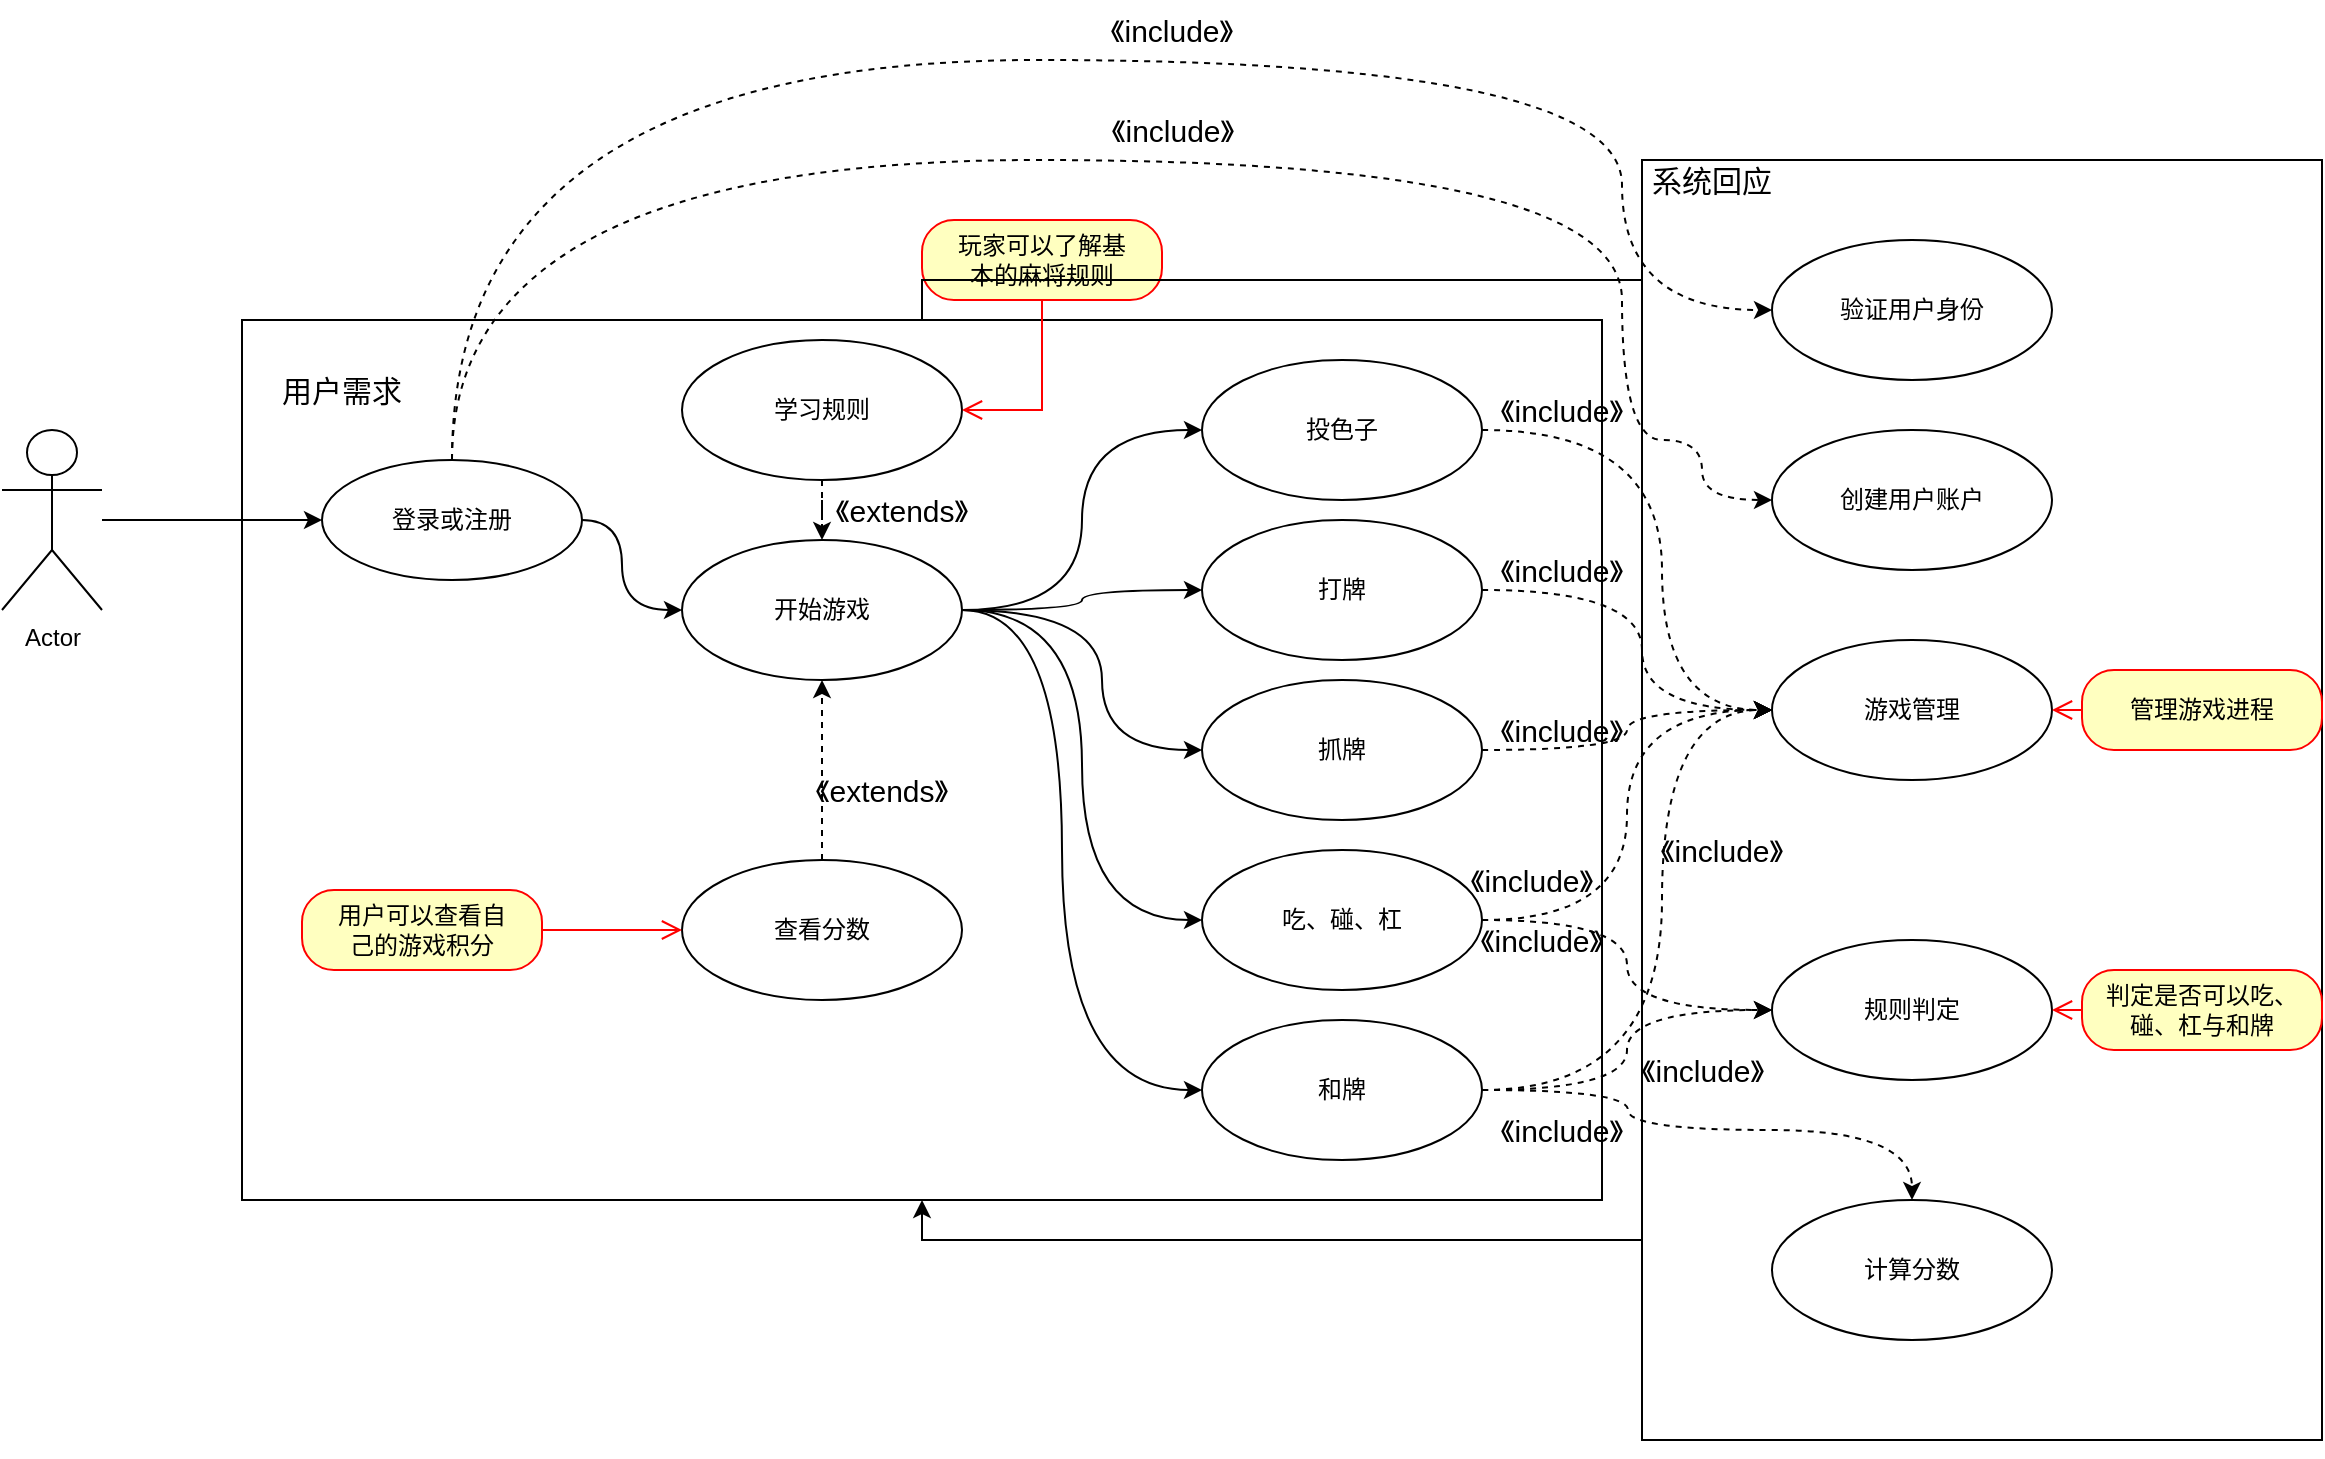 <mxfile version="24.2.2" type="device">
  <diagram id="C5RBs43oDa-KdzZeNtuy" name="Page-1">
    <mxGraphModel dx="1434" dy="1941" grid="1" gridSize="10" guides="1" tooltips="1" connect="1" arrows="1" fold="1" page="1" pageScale="1" pageWidth="827" pageHeight="1169" math="0" shadow="0">
      <root>
        <mxCell id="WIyWlLk6GJQsqaUBKTNV-0" />
        <mxCell id="WIyWlLk6GJQsqaUBKTNV-1" parent="WIyWlLk6GJQsqaUBKTNV-0" />
        <mxCell id="fhi0YSJTu7YHmnWeW9PM-34" value="" style="rounded=0;whiteSpace=wrap;html=1;" vertex="1" parent="WIyWlLk6GJQsqaUBKTNV-1">
          <mxGeometry x="850" y="-20" width="340" height="640" as="geometry" />
        </mxCell>
        <mxCell id="fhi0YSJTu7YHmnWeW9PM-11" value="" style="rounded=0;whiteSpace=wrap;html=1;" vertex="1" parent="WIyWlLk6GJQsqaUBKTNV-1">
          <mxGeometry x="150" y="60" width="680" height="440" as="geometry" />
        </mxCell>
        <mxCell id="fhi0YSJTu7YHmnWeW9PM-4" value="" style="edgeStyle=orthogonalEdgeStyle;rounded=0;orthogonalLoop=1;jettySize=auto;html=1;" edge="1" parent="WIyWlLk6GJQsqaUBKTNV-1" source="fhi0YSJTu7YHmnWeW9PM-0" target="fhi0YSJTu7YHmnWeW9PM-1">
          <mxGeometry relative="1" as="geometry" />
        </mxCell>
        <mxCell id="fhi0YSJTu7YHmnWeW9PM-0" value="Actor" style="shape=umlActor;verticalLabelPosition=bottom;verticalAlign=top;html=1;" vertex="1" parent="WIyWlLk6GJQsqaUBKTNV-1">
          <mxGeometry x="30" y="115" width="50" height="90" as="geometry" />
        </mxCell>
        <mxCell id="fhi0YSJTu7YHmnWeW9PM-10" style="edgeStyle=orthogonalEdgeStyle;rounded=0;orthogonalLoop=1;jettySize=auto;html=1;entryX=0;entryY=0.5;entryDx=0;entryDy=0;curved=1;" edge="1" parent="WIyWlLk6GJQsqaUBKTNV-1" source="fhi0YSJTu7YHmnWeW9PM-1" target="fhi0YSJTu7YHmnWeW9PM-8">
          <mxGeometry relative="1" as="geometry">
            <Array as="points">
              <mxPoint x="340" y="160" />
              <mxPoint x="340" y="205" />
            </Array>
          </mxGeometry>
        </mxCell>
        <mxCell id="fhi0YSJTu7YHmnWeW9PM-37" style="edgeStyle=orthogonalEdgeStyle;rounded=0;orthogonalLoop=1;jettySize=auto;html=1;entryX=0;entryY=0.5;entryDx=0;entryDy=0;exitX=0.5;exitY=0;exitDx=0;exitDy=0;dashed=1;curved=1;" edge="1" parent="WIyWlLk6GJQsqaUBKTNV-1" source="fhi0YSJTu7YHmnWeW9PM-1" target="fhi0YSJTu7YHmnWeW9PM-36">
          <mxGeometry relative="1" as="geometry">
            <Array as="points">
              <mxPoint x="255" y="-70" />
              <mxPoint x="840" y="-70" />
              <mxPoint x="840" y="55" />
            </Array>
          </mxGeometry>
        </mxCell>
        <mxCell id="fhi0YSJTu7YHmnWeW9PM-40" style="edgeStyle=orthogonalEdgeStyle;rounded=0;orthogonalLoop=1;jettySize=auto;html=1;entryX=0;entryY=0.5;entryDx=0;entryDy=0;curved=1;dashed=1;" edge="1" parent="WIyWlLk6GJQsqaUBKTNV-1" source="fhi0YSJTu7YHmnWeW9PM-1" target="fhi0YSJTu7YHmnWeW9PM-39">
          <mxGeometry relative="1" as="geometry">
            <Array as="points">
              <mxPoint x="255" y="-20" />
              <mxPoint x="840" y="-20" />
              <mxPoint x="840" y="120" />
              <mxPoint x="880" y="120" />
              <mxPoint x="880" y="150" />
            </Array>
          </mxGeometry>
        </mxCell>
        <mxCell id="fhi0YSJTu7YHmnWeW9PM-1" value="登录或注册" style="ellipse;whiteSpace=wrap;html=1;" vertex="1" parent="WIyWlLk6GJQsqaUBKTNV-1">
          <mxGeometry x="190" y="130" width="130" height="60" as="geometry" />
        </mxCell>
        <mxCell id="fhi0YSJTu7YHmnWeW9PM-76" value="" style="edgeStyle=orthogonalEdgeStyle;rounded=0;orthogonalLoop=1;jettySize=auto;html=1;dashed=1;" edge="1" parent="WIyWlLk6GJQsqaUBKTNV-1" source="fhi0YSJTu7YHmnWeW9PM-5" target="fhi0YSJTu7YHmnWeW9PM-8">
          <mxGeometry relative="1" as="geometry" />
        </mxCell>
        <mxCell id="fhi0YSJTu7YHmnWeW9PM-5" value="学习规则" style="ellipse;whiteSpace=wrap;html=1;" vertex="1" parent="WIyWlLk6GJQsqaUBKTNV-1">
          <mxGeometry x="370" y="70" width="140" height="70" as="geometry" />
        </mxCell>
        <mxCell id="fhi0YSJTu7YHmnWeW9PM-15" style="edgeStyle=orthogonalEdgeStyle;rounded=0;orthogonalLoop=1;jettySize=auto;html=1;entryX=0;entryY=0.5;entryDx=0;entryDy=0;curved=1;" edge="1" parent="WIyWlLk6GJQsqaUBKTNV-1" source="fhi0YSJTu7YHmnWeW9PM-8" target="fhi0YSJTu7YHmnWeW9PM-14">
          <mxGeometry relative="1" as="geometry" />
        </mxCell>
        <mxCell id="fhi0YSJTu7YHmnWeW9PM-17" style="edgeStyle=orthogonalEdgeStyle;rounded=0;orthogonalLoop=1;jettySize=auto;html=1;curved=1;" edge="1" parent="WIyWlLk6GJQsqaUBKTNV-1" source="fhi0YSJTu7YHmnWeW9PM-8" target="fhi0YSJTu7YHmnWeW9PM-16">
          <mxGeometry relative="1" as="geometry">
            <Array as="points">
              <mxPoint x="570" y="205" />
              <mxPoint x="570" y="195" />
            </Array>
          </mxGeometry>
        </mxCell>
        <mxCell id="fhi0YSJTu7YHmnWeW9PM-29" style="edgeStyle=orthogonalEdgeStyle;rounded=0;orthogonalLoop=1;jettySize=auto;html=1;entryX=0;entryY=0.5;entryDx=0;entryDy=0;curved=1;" edge="1" parent="WIyWlLk6GJQsqaUBKTNV-1" source="fhi0YSJTu7YHmnWeW9PM-8" target="fhi0YSJTu7YHmnWeW9PM-20">
          <mxGeometry relative="1" as="geometry" />
        </mxCell>
        <mxCell id="fhi0YSJTu7YHmnWeW9PM-31" style="edgeStyle=orthogonalEdgeStyle;rounded=0;orthogonalLoop=1;jettySize=auto;html=1;entryX=0;entryY=0.5;entryDx=0;entryDy=0;curved=1;" edge="1" parent="WIyWlLk6GJQsqaUBKTNV-1" source="fhi0YSJTu7YHmnWeW9PM-8" target="fhi0YSJTu7YHmnWeW9PM-18">
          <mxGeometry relative="1" as="geometry">
            <Array as="points">
              <mxPoint x="580" y="205" />
              <mxPoint x="580" y="275" />
            </Array>
          </mxGeometry>
        </mxCell>
        <mxCell id="fhi0YSJTu7YHmnWeW9PM-32" style="edgeStyle=orthogonalEdgeStyle;rounded=0;orthogonalLoop=1;jettySize=auto;html=1;entryX=0;entryY=0.5;entryDx=0;entryDy=0;curved=1;" edge="1" parent="WIyWlLk6GJQsqaUBKTNV-1" source="fhi0YSJTu7YHmnWeW9PM-8" target="fhi0YSJTu7YHmnWeW9PM-22">
          <mxGeometry relative="1" as="geometry">
            <Array as="points">
              <mxPoint x="560" y="205" />
              <mxPoint x="560" y="445" />
            </Array>
          </mxGeometry>
        </mxCell>
        <mxCell id="fhi0YSJTu7YHmnWeW9PM-8" value="开始游戏" style="ellipse;whiteSpace=wrap;html=1;" vertex="1" parent="WIyWlLk6GJQsqaUBKTNV-1">
          <mxGeometry x="370" y="170" width="140" height="70" as="geometry" />
        </mxCell>
        <mxCell id="fhi0YSJTu7YHmnWeW9PM-9" value="&lt;font style=&quot;font-size: 15px;&quot;&gt;用户需求&lt;/font&gt;" style="text;html=1;align=center;verticalAlign=middle;whiteSpace=wrap;rounded=0;" vertex="1" parent="WIyWlLk6GJQsqaUBKTNV-1">
          <mxGeometry x="140" y="80" width="120" height="30" as="geometry" />
        </mxCell>
        <mxCell id="fhi0YSJTu7YHmnWeW9PM-12" value="玩家可以了解基&lt;div&gt;本的麻将规则&lt;/div&gt;" style="rounded=1;whiteSpace=wrap;html=1;arcSize=40;fontColor=#000000;fillColor=#ffffc0;strokeColor=#ff0000;" vertex="1" parent="WIyWlLk6GJQsqaUBKTNV-1">
          <mxGeometry x="490" y="10" width="120" height="40" as="geometry" />
        </mxCell>
        <mxCell id="fhi0YSJTu7YHmnWeW9PM-13" value="" style="edgeStyle=orthogonalEdgeStyle;html=1;verticalAlign=bottom;endArrow=open;endSize=8;strokeColor=#ff0000;rounded=0;entryX=1;entryY=0.5;entryDx=0;entryDy=0;" edge="1" source="fhi0YSJTu7YHmnWeW9PM-12" parent="WIyWlLk6GJQsqaUBKTNV-1" target="fhi0YSJTu7YHmnWeW9PM-5">
          <mxGeometry relative="1" as="geometry">
            <mxPoint x="550" y="110" as="targetPoint" />
          </mxGeometry>
        </mxCell>
        <mxCell id="fhi0YSJTu7YHmnWeW9PM-45" style="edgeStyle=orthogonalEdgeStyle;rounded=0;orthogonalLoop=1;jettySize=auto;html=1;entryX=0;entryY=0.5;entryDx=0;entryDy=0;dashed=1;curved=1;" edge="1" parent="WIyWlLk6GJQsqaUBKTNV-1" source="fhi0YSJTu7YHmnWeW9PM-14" target="fhi0YSJTu7YHmnWeW9PM-42">
          <mxGeometry relative="1" as="geometry">
            <mxPoint x="915" y="215" as="targetPoint" />
            <Array as="points">
              <mxPoint x="860" y="115" />
              <mxPoint x="860" y="255" />
            </Array>
          </mxGeometry>
        </mxCell>
        <mxCell id="fhi0YSJTu7YHmnWeW9PM-14" value="投色子" style="ellipse;whiteSpace=wrap;html=1;" vertex="1" parent="WIyWlLk6GJQsqaUBKTNV-1">
          <mxGeometry x="630" y="80" width="140" height="70" as="geometry" />
        </mxCell>
        <mxCell id="fhi0YSJTu7YHmnWeW9PM-52" style="edgeStyle=orthogonalEdgeStyle;rounded=0;orthogonalLoop=1;jettySize=auto;html=1;entryX=0;entryY=0.5;entryDx=0;entryDy=0;dashed=1;curved=1;" edge="1" parent="WIyWlLk6GJQsqaUBKTNV-1" source="fhi0YSJTu7YHmnWeW9PM-16" target="fhi0YSJTu7YHmnWeW9PM-42">
          <mxGeometry relative="1" as="geometry">
            <Array as="points">
              <mxPoint x="850" y="195" />
              <mxPoint x="850" y="255" />
            </Array>
          </mxGeometry>
        </mxCell>
        <mxCell id="fhi0YSJTu7YHmnWeW9PM-16" value="打牌" style="ellipse;whiteSpace=wrap;html=1;" vertex="1" parent="WIyWlLk6GJQsqaUBKTNV-1">
          <mxGeometry x="630" y="160" width="140" height="70" as="geometry" />
        </mxCell>
        <mxCell id="fhi0YSJTu7YHmnWeW9PM-54" style="edgeStyle=orthogonalEdgeStyle;rounded=0;orthogonalLoop=1;jettySize=auto;html=1;entryX=0;entryY=0.5;entryDx=0;entryDy=0;curved=1;dashed=1;" edge="1" parent="WIyWlLk6GJQsqaUBKTNV-1" source="fhi0YSJTu7YHmnWeW9PM-18" target="fhi0YSJTu7YHmnWeW9PM-42">
          <mxGeometry relative="1" as="geometry" />
        </mxCell>
        <mxCell id="fhi0YSJTu7YHmnWeW9PM-18" value="抓牌" style="ellipse;whiteSpace=wrap;html=1;" vertex="1" parent="WIyWlLk6GJQsqaUBKTNV-1">
          <mxGeometry x="630" y="240" width="140" height="70" as="geometry" />
        </mxCell>
        <mxCell id="fhi0YSJTu7YHmnWeW9PM-55" style="edgeStyle=orthogonalEdgeStyle;rounded=0;orthogonalLoop=1;jettySize=auto;html=1;entryX=0;entryY=0.5;entryDx=0;entryDy=0;strokeColor=none;curved=1;dashed=1;" edge="1" parent="WIyWlLk6GJQsqaUBKTNV-1" source="fhi0YSJTu7YHmnWeW9PM-20" target="fhi0YSJTu7YHmnWeW9PM-42">
          <mxGeometry relative="1" as="geometry" />
        </mxCell>
        <mxCell id="fhi0YSJTu7YHmnWeW9PM-56" style="edgeStyle=orthogonalEdgeStyle;rounded=0;orthogonalLoop=1;jettySize=auto;html=1;entryX=0;entryY=0.5;entryDx=0;entryDy=0;curved=1;dashed=1;" edge="1" parent="WIyWlLk6GJQsqaUBKTNV-1" source="fhi0YSJTu7YHmnWeW9PM-20" target="fhi0YSJTu7YHmnWeW9PM-42">
          <mxGeometry relative="1" as="geometry" />
        </mxCell>
        <mxCell id="fhi0YSJTu7YHmnWeW9PM-57" style="edgeStyle=orthogonalEdgeStyle;rounded=0;orthogonalLoop=1;jettySize=auto;html=1;entryX=0;entryY=0.5;entryDx=0;entryDy=0;curved=1;dashed=1;" edge="1" parent="WIyWlLk6GJQsqaUBKTNV-1" source="fhi0YSJTu7YHmnWeW9PM-20" target="fhi0YSJTu7YHmnWeW9PM-46">
          <mxGeometry relative="1" as="geometry" />
        </mxCell>
        <mxCell id="fhi0YSJTu7YHmnWeW9PM-20" value="吃、碰、杠" style="ellipse;whiteSpace=wrap;html=1;" vertex="1" parent="WIyWlLk6GJQsqaUBKTNV-1">
          <mxGeometry x="630" y="325" width="140" height="70" as="geometry" />
        </mxCell>
        <mxCell id="fhi0YSJTu7YHmnWeW9PM-58" style="edgeStyle=orthogonalEdgeStyle;rounded=0;orthogonalLoop=1;jettySize=auto;html=1;entryX=0;entryY=0.5;entryDx=0;entryDy=0;curved=1;dashed=1;" edge="1" parent="WIyWlLk6GJQsqaUBKTNV-1" source="fhi0YSJTu7YHmnWeW9PM-22" target="fhi0YSJTu7YHmnWeW9PM-46">
          <mxGeometry relative="1" as="geometry" />
        </mxCell>
        <mxCell id="fhi0YSJTu7YHmnWeW9PM-80" style="edgeStyle=orthogonalEdgeStyle;rounded=0;orthogonalLoop=1;jettySize=auto;html=1;entryX=0.5;entryY=0;entryDx=0;entryDy=0;curved=1;dashed=1;" edge="1" parent="WIyWlLk6GJQsqaUBKTNV-1" source="fhi0YSJTu7YHmnWeW9PM-22" target="fhi0YSJTu7YHmnWeW9PM-59">
          <mxGeometry relative="1" as="geometry">
            <Array as="points">
              <mxPoint x="843" y="445" />
              <mxPoint x="843" y="465" />
              <mxPoint x="985" y="465" />
            </Array>
          </mxGeometry>
        </mxCell>
        <mxCell id="fhi0YSJTu7YHmnWeW9PM-82" style="edgeStyle=orthogonalEdgeStyle;rounded=0;orthogonalLoop=1;jettySize=auto;html=1;entryX=0;entryY=0.5;entryDx=0;entryDy=0;curved=1;dashed=1;" edge="1" parent="WIyWlLk6GJQsqaUBKTNV-1" source="fhi0YSJTu7YHmnWeW9PM-22" target="fhi0YSJTu7YHmnWeW9PM-42">
          <mxGeometry relative="1" as="geometry">
            <Array as="points">
              <mxPoint x="860" y="445" />
              <mxPoint x="860" y="255" />
            </Array>
          </mxGeometry>
        </mxCell>
        <mxCell id="fhi0YSJTu7YHmnWeW9PM-22" value="和牌" style="ellipse;whiteSpace=wrap;html=1;" vertex="1" parent="WIyWlLk6GJQsqaUBKTNV-1">
          <mxGeometry x="630" y="410" width="140" height="70" as="geometry" />
        </mxCell>
        <mxCell id="fhi0YSJTu7YHmnWeW9PM-78" value="" style="edgeStyle=orthogonalEdgeStyle;rounded=0;orthogonalLoop=1;jettySize=auto;html=1;dashed=1;" edge="1" parent="WIyWlLk6GJQsqaUBKTNV-1" source="fhi0YSJTu7YHmnWeW9PM-24" target="fhi0YSJTu7YHmnWeW9PM-8">
          <mxGeometry relative="1" as="geometry" />
        </mxCell>
        <mxCell id="fhi0YSJTu7YHmnWeW9PM-24" value="查看分数" style="ellipse;whiteSpace=wrap;html=1;" vertex="1" parent="WIyWlLk6GJQsqaUBKTNV-1">
          <mxGeometry x="370" y="330" width="140" height="70" as="geometry" />
        </mxCell>
        <mxCell id="fhi0YSJTu7YHmnWeW9PM-33" style="edgeStyle=orthogonalEdgeStyle;rounded=0;orthogonalLoop=1;jettySize=auto;html=1;exitX=0.5;exitY=1;exitDx=0;exitDy=0;" edge="1" parent="WIyWlLk6GJQsqaUBKTNV-1" source="fhi0YSJTu7YHmnWeW9PM-11" target="fhi0YSJTu7YHmnWeW9PM-11">
          <mxGeometry relative="1" as="geometry" />
        </mxCell>
        <mxCell id="fhi0YSJTu7YHmnWeW9PM-35" value="&lt;font style=&quot;font-size: 15px;&quot;&gt;系统回应&lt;/font&gt;" style="text;html=1;align=center;verticalAlign=middle;whiteSpace=wrap;rounded=0;" vertex="1" parent="WIyWlLk6GJQsqaUBKTNV-1">
          <mxGeometry x="850" y="-30" width="70" height="40" as="geometry" />
        </mxCell>
        <mxCell id="fhi0YSJTu7YHmnWeW9PM-36" value="验证用户身份" style="ellipse;whiteSpace=wrap;html=1;" vertex="1" parent="WIyWlLk6GJQsqaUBKTNV-1">
          <mxGeometry x="915" y="20" width="140" height="70" as="geometry" />
        </mxCell>
        <mxCell id="fhi0YSJTu7YHmnWeW9PM-38" value="《include》" style="text;html=1;align=center;verticalAlign=middle;whiteSpace=wrap;rounded=0;fontSize=15;" vertex="1" parent="WIyWlLk6GJQsqaUBKTNV-1">
          <mxGeometry x="580" y="-100" width="70" height="30" as="geometry" />
        </mxCell>
        <mxCell id="fhi0YSJTu7YHmnWeW9PM-39" value="创建用户账户" style="ellipse;whiteSpace=wrap;html=1;" vertex="1" parent="WIyWlLk6GJQsqaUBKTNV-1">
          <mxGeometry x="915" y="115" width="140" height="70" as="geometry" />
        </mxCell>
        <mxCell id="fhi0YSJTu7YHmnWeW9PM-41" value="&lt;span style=&quot;font-size: 15px; text-wrap: wrap;&quot;&gt;《include》&lt;/span&gt;" style="text;html=1;align=center;verticalAlign=middle;resizable=0;points=[];autosize=1;strokeColor=none;fillColor=none;" vertex="1" parent="WIyWlLk6GJQsqaUBKTNV-1">
          <mxGeometry x="565" y="-50" width="100" height="30" as="geometry" />
        </mxCell>
        <mxCell id="fhi0YSJTu7YHmnWeW9PM-42" value="游戏管理" style="ellipse;whiteSpace=wrap;html=1;" vertex="1" parent="WIyWlLk6GJQsqaUBKTNV-1">
          <mxGeometry x="915" y="220" width="140" height="70" as="geometry" />
        </mxCell>
        <mxCell id="fhi0YSJTu7YHmnWeW9PM-46" value="规则判定" style="ellipse;whiteSpace=wrap;html=1;" vertex="1" parent="WIyWlLk6GJQsqaUBKTNV-1">
          <mxGeometry x="915" y="370" width="140" height="70" as="geometry" />
        </mxCell>
        <mxCell id="fhi0YSJTu7YHmnWeW9PM-59" value="计算分数" style="ellipse;whiteSpace=wrap;html=1;" vertex="1" parent="WIyWlLk6GJQsqaUBKTNV-1">
          <mxGeometry x="915" y="500" width="140" height="70" as="geometry" />
        </mxCell>
        <mxCell id="fhi0YSJTu7YHmnWeW9PM-62" value="&lt;span style=&quot;font-size: 15px; text-wrap: wrap;&quot;&gt;《include》&lt;/span&gt;" style="text;html=1;align=center;verticalAlign=middle;resizable=0;points=[];autosize=1;strokeColor=none;fillColor=none;" vertex="1" parent="WIyWlLk6GJQsqaUBKTNV-1">
          <mxGeometry x="830" y="420" width="100" height="30" as="geometry" />
        </mxCell>
        <mxCell id="fhi0YSJTu7YHmnWeW9PM-67" value="&lt;span style=&quot;font-size: 15px;&quot;&gt;《include》&lt;/span&gt;" style="text;html=1;align=center;verticalAlign=middle;whiteSpace=wrap;rounded=0;" vertex="1" parent="WIyWlLk6GJQsqaUBKTNV-1">
          <mxGeometry x="765" y="325" width="60" height="30" as="geometry" />
        </mxCell>
        <mxCell id="fhi0YSJTu7YHmnWeW9PM-69" value="&lt;span style=&quot;font-size: 15px;&quot;&gt;《include》&lt;/span&gt;" style="text;html=1;align=center;verticalAlign=middle;whiteSpace=wrap;rounded=0;" vertex="1" parent="WIyWlLk6GJQsqaUBKTNV-1">
          <mxGeometry x="780" y="250" width="60" height="30" as="geometry" />
        </mxCell>
        <mxCell id="fhi0YSJTu7YHmnWeW9PM-71" value="&lt;span style=&quot;font-size: 15px;&quot;&gt;《include》&lt;/span&gt;" style="text;html=1;align=center;verticalAlign=middle;whiteSpace=wrap;rounded=0;" vertex="1" parent="WIyWlLk6GJQsqaUBKTNV-1">
          <mxGeometry x="780" y="170" width="60" height="30" as="geometry" />
        </mxCell>
        <mxCell id="fhi0YSJTu7YHmnWeW9PM-72" value="&lt;span style=&quot;font-size: 15px;&quot;&gt;《include》&lt;/span&gt;" style="text;html=1;align=center;verticalAlign=middle;whiteSpace=wrap;rounded=0;" vertex="1" parent="WIyWlLk6GJQsqaUBKTNV-1">
          <mxGeometry x="780" y="90" width="60" height="30" as="geometry" />
        </mxCell>
        <mxCell id="fhi0YSJTu7YHmnWeW9PM-73" style="edgeStyle=orthogonalEdgeStyle;rounded=0;orthogonalLoop=1;jettySize=auto;html=1;exitX=0.5;exitY=1;exitDx=0;exitDy=0;" edge="1" parent="WIyWlLk6GJQsqaUBKTNV-1" source="fhi0YSJTu7YHmnWeW9PM-34" target="fhi0YSJTu7YHmnWeW9PM-34">
          <mxGeometry relative="1" as="geometry" />
        </mxCell>
        <mxCell id="fhi0YSJTu7YHmnWeW9PM-77" value="&lt;font style=&quot;font-size: 15px;&quot;&gt;《extends》&lt;/font&gt;" style="text;html=1;align=center;verticalAlign=middle;whiteSpace=wrap;rounded=0;" vertex="1" parent="WIyWlLk6GJQsqaUBKTNV-1">
          <mxGeometry x="450" y="140" width="60" height="30" as="geometry" />
        </mxCell>
        <mxCell id="fhi0YSJTu7YHmnWeW9PM-79" value="&lt;font style=&quot;font-size: 15px;&quot;&gt;《extends》&lt;/font&gt;" style="text;html=1;align=center;verticalAlign=middle;whiteSpace=wrap;rounded=0;" vertex="1" parent="WIyWlLk6GJQsqaUBKTNV-1">
          <mxGeometry x="440" y="280" width="60" height="30" as="geometry" />
        </mxCell>
        <mxCell id="fhi0YSJTu7YHmnWeW9PM-81" value="&lt;font style=&quot;font-size: 15px;&quot;&gt;《include》&lt;/font&gt;" style="text;html=1;align=center;verticalAlign=middle;whiteSpace=wrap;rounded=0;" vertex="1" parent="WIyWlLk6GJQsqaUBKTNV-1">
          <mxGeometry x="780" y="450" width="60" height="30" as="geometry" />
        </mxCell>
        <mxCell id="fhi0YSJTu7YHmnWeW9PM-83" value="&lt;font style=&quot;font-size: 15px;&quot;&gt;《include》&lt;/font&gt;" style="text;html=1;align=center;verticalAlign=middle;whiteSpace=wrap;rounded=0;" vertex="1" parent="WIyWlLk6GJQsqaUBKTNV-1">
          <mxGeometry x="860" y="310" width="60" height="30" as="geometry" />
        </mxCell>
        <mxCell id="fhi0YSJTu7YHmnWeW9PM-84" value="&lt;span style=&quot;font-size: 15px;&quot;&gt;《include》&lt;/span&gt;" style="text;html=1;align=center;verticalAlign=middle;whiteSpace=wrap;rounded=0;" vertex="1" parent="WIyWlLk6GJQsqaUBKTNV-1">
          <mxGeometry x="770" y="355" width="60" height="30" as="geometry" />
        </mxCell>
        <mxCell id="fhi0YSJTu7YHmnWeW9PM-85" value="管理游戏进程" style="rounded=1;whiteSpace=wrap;html=1;arcSize=40;fontColor=#000000;fillColor=#ffffc0;strokeColor=#ff0000;" vertex="1" parent="WIyWlLk6GJQsqaUBKTNV-1">
          <mxGeometry x="1070" y="235" width="120" height="40" as="geometry" />
        </mxCell>
        <mxCell id="fhi0YSJTu7YHmnWeW9PM-86" value="" style="edgeStyle=orthogonalEdgeStyle;html=1;verticalAlign=bottom;endArrow=open;endSize=8;strokeColor=#ff0000;rounded=0;entryX=1;entryY=0.5;entryDx=0;entryDy=0;" edge="1" source="fhi0YSJTu7YHmnWeW9PM-85" parent="WIyWlLk6GJQsqaUBKTNV-1" target="fhi0YSJTu7YHmnWeW9PM-42">
          <mxGeometry relative="1" as="geometry">
            <mxPoint x="1181" y="270" as="targetPoint" />
          </mxGeometry>
        </mxCell>
        <mxCell id="fhi0YSJTu7YHmnWeW9PM-91" value="判定是否可以吃、碰、杠与和牌" style="rounded=1;whiteSpace=wrap;html=1;arcSize=40;fontColor=#000000;fillColor=#ffffc0;strokeColor=#ff0000;" vertex="1" parent="WIyWlLk6GJQsqaUBKTNV-1">
          <mxGeometry x="1070" y="385" width="120" height="40" as="geometry" />
        </mxCell>
        <mxCell id="fhi0YSJTu7YHmnWeW9PM-92" value="" style="edgeStyle=orthogonalEdgeStyle;html=1;verticalAlign=bottom;endArrow=open;endSize=8;strokeColor=#ff0000;rounded=0;entryX=1;entryY=0.5;entryDx=0;entryDy=0;" edge="1" source="fhi0YSJTu7YHmnWeW9PM-91" parent="WIyWlLk6GJQsqaUBKTNV-1" target="fhi0YSJTu7YHmnWeW9PM-46">
          <mxGeometry relative="1" as="geometry">
            <mxPoint x="1130" y="485" as="targetPoint" />
          </mxGeometry>
        </mxCell>
        <mxCell id="fhi0YSJTu7YHmnWeW9PM-95" style="edgeStyle=orthogonalEdgeStyle;rounded=0;orthogonalLoop=1;jettySize=auto;html=1;entryX=0.5;entryY=1;entryDx=0;entryDy=0;" edge="1" parent="WIyWlLk6GJQsqaUBKTNV-1" source="fhi0YSJTu7YHmnWeW9PM-11" target="fhi0YSJTu7YHmnWeW9PM-11">
          <mxGeometry relative="1" as="geometry" />
        </mxCell>
        <mxCell id="fhi0YSJTu7YHmnWeW9PM-96" value="用户可以查看自&lt;div&gt;己的游戏积分&lt;/div&gt;" style="rounded=1;whiteSpace=wrap;html=1;arcSize=40;fontColor=#000000;fillColor=#ffffc0;strokeColor=#ff0000;" vertex="1" parent="WIyWlLk6GJQsqaUBKTNV-1">
          <mxGeometry x="180" y="345" width="120" height="40" as="geometry" />
        </mxCell>
        <mxCell id="fhi0YSJTu7YHmnWeW9PM-97" value="" style="edgeStyle=orthogonalEdgeStyle;html=1;verticalAlign=bottom;endArrow=open;endSize=8;strokeColor=#ff0000;rounded=0;entryX=0;entryY=0.5;entryDx=0;entryDy=0;" edge="1" source="fhi0YSJTu7YHmnWeW9PM-96" parent="WIyWlLk6GJQsqaUBKTNV-1" target="fhi0YSJTu7YHmnWeW9PM-24">
          <mxGeometry relative="1" as="geometry">
            <mxPoint x="240" y="450" as="targetPoint" />
          </mxGeometry>
        </mxCell>
      </root>
    </mxGraphModel>
  </diagram>
</mxfile>
